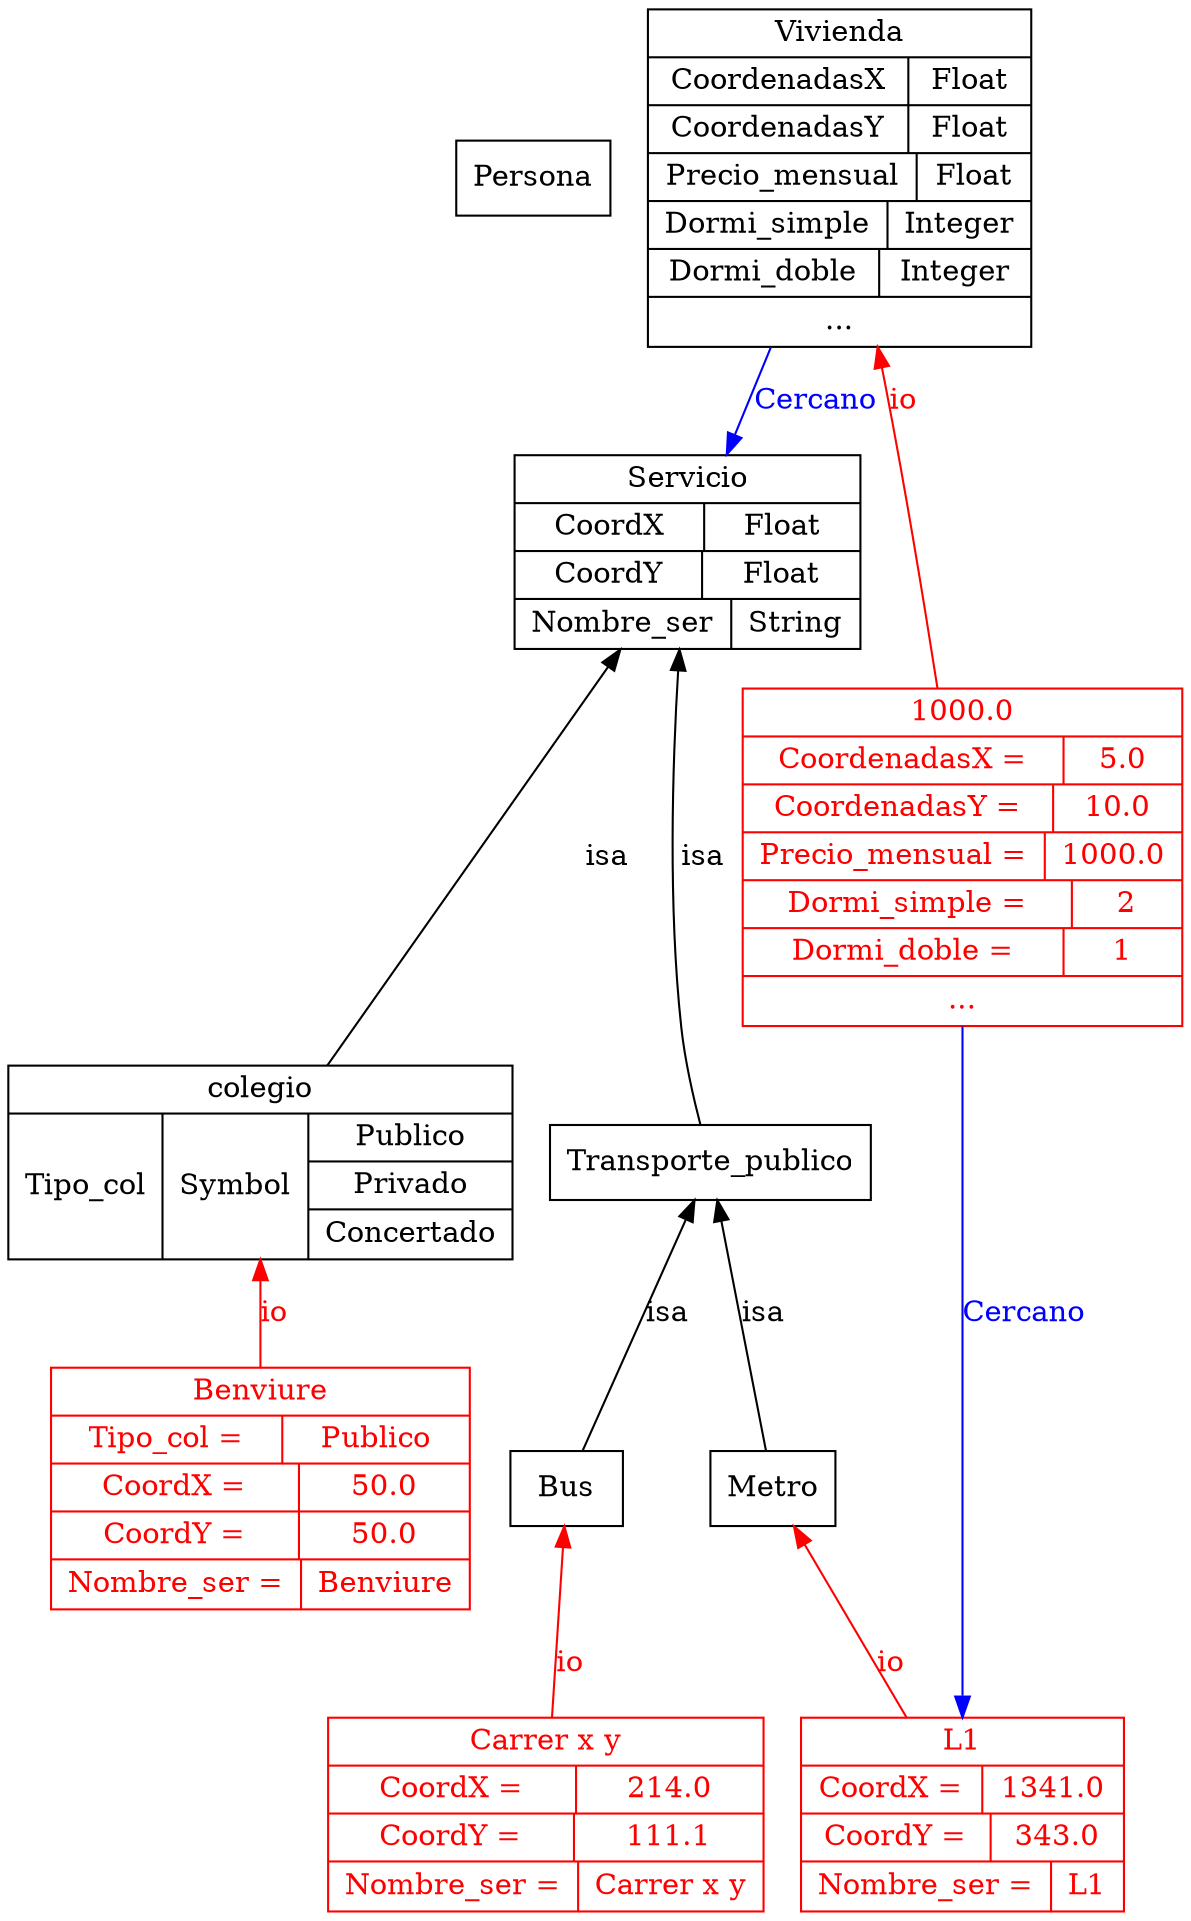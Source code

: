 digraph vivienda {
	graph [bb="0,0,479,908"];
	node [label="\N"];
	Persona	 [color="0.0,0.0,0.0",
		fontcolor="0.0,0.0,0.0",
		height=0.5,
		label=Persona,
		pos="220.5,827",
		shape=box,
		width=0.86111];
	vivienda_Class10028	 [color="0.0,1.0,1.0",
		fontcolor="0.0,1.0,1.0",
		height=1.2917,
		label="{Carrer x y|{CoordX =|{214.0}}|{CoordY =|{111.1}}|{Nombre_ser =|{Carrer x y}}}",
		pos="224.5,46.5",
		rects="139,69.5,310,92.5 139,46.5,238,69.5 238,46.5,310,69.5 139,23.5,238,46.5 238,23.5,310,46.5 139,0.5,237,23.5 237,0.5,310,23.5",
		shape=record,
		width=2.375];
	Bus	 [color="0.0,0.0,0.0",
		fontcolor="0.0,0.0,0.0",
		height=0.5,
		label=Bus,
		pos="243.5,202",
		shape=box,
		width=0.75];
	Bus -> vivienda_Class10028	 [color="0.0,1.0,1.0",
		dir=back,
		fontcolor="0.0,1.0,1.0",
		label=io,
		lp="239,118.5",
		pos="s,241.39,183.99 240.14,173.83 237.36,151.39 233.36,119.05 230.1,92.712"];
	Servicio	 [color="0.0,0.0,0.0",
		fontcolor="0.0,0.0,0.0",
		height=1.2917,
		label="{Servicio|{CoordX|Float}|{CoordY|Float}|{Nombre_ser|String}}",
		pos="286.5,648.5",
		rects="218.5,671.5,354.5,694.5 218.5,648.5,295.5,671.5 295.5,648.5,354.5,671.5 218.5,625.5,295.5,648.5 295.5,625.5,354.5,648.5 218.5,602.5,\
304.5,625.5 304.5,602.5,354.5,625.5",
		shape=record,
		width=1.8889];
	colegio	 [color="0.0,0.0,0.0",
		fontcolor="0.0,0.0,0.0",
		height=1.2917,
		label="{colegio|{Tipo_col|Symbol|{Publico|Privado|Concertado}}}",
		pos="105.5,357.5",
		rects="0,380.5,211,403.5 0,311.5,68,380.5 68,311.5,128,380.5 128,357.5,211,380.5 128,334.5,211,357.5 128,311.5,211,334.5",
		shape=record,
		width=2.9306];
	Servicio -> colegio	 [color="0.0,0.0,0.0",
		dir=back,
		fontcolor="0.0,0.0,0.0",
		label=isa,
		lp="250.5,503",
		pos="s,258.22,602.34 252.88,593.83 218.64,539.14 166.11,455.27 133.88,403.82"];
	Transporte_publico	 [color="0.0,0.0,0.0",
		fontcolor="0.0,0.0,0.0",
		height=0.5,
		label=Transporte_publico,
		pos="293.5,357.5",
		shape=box,
		width=1.7778];
	Servicio -> Transporte_publico	 [color="0.0,0.0,0.0",
		dir=back,
		fontcolor="0.0,0.0,0.0",
		label=isa,
		lp="291.5,503",
		pos="s,283.49,602.5 282.97,592.5 280.71,546.78 278.96,480.06 283.5,422 284.74,406.2 287.68,388.39 290.05,375.66"];
	vivienda_Class10030	 [color="0.0,1.0,1.0",
		fontcolor="0.0,1.0,1.0",
		height=1.6111,
		label="{Benviure|{Tipo_col =|{Publico}}|{CoordX =|{50.0}}|{CoordY =|{50.0}}|{Nombre_ser =|{Benviure}}}",
		pos="105.5,202",
		rects="24,236.5,187,259.5 24,213.5,116,236.5 116,213.5,187,236.5 24,190.5,122,213.5 122,190.5,187,213.5 24,167.5,122,190.5 122,167.5,187,\
190.5 24,144.5,122,167.5 122,144.5,187,167.5",
		shape=record,
		width=2.2639];
	colegio -> vivienda_Class10030	 [color="0.0,1.0,1.0",
		dir=back,
		fontcolor="0.0,1.0,1.0",
		label=io,
		lp="111,285.5",
		pos="s,105.5,311.28 105.5,301.16 105.5,287.66 105.5,273.19 105.5,259.62"];
	vivienda_Class10027	 [color="0.0,1.0,1.0",
		fontcolor="0.0,1.0,1.0",
		height=2.25,
		label="{1000.0|{CoordenadasX =|{5.0}}|{CoordenadasY =|{10.0}}|{Precio_mensual =|{1000.0}}|{Dormi_simple =|{2}}|{Dormi_doble =|{1}}|{...}}",
		pos="393.5,503",
		rects="308,560.5,479,583.5 308,537.5,433,560.5 433,537.5,479,560.5 308,514.5,429,537.5 429,514.5,479,537.5 308,491.5,425,514.5 425,491.5,\
479,514.5 308,468.5,435,491.5 435,468.5,479,491.5 308,445.5,433,468.5 433,445.5,479,468.5 308,422.5,479,445.5",
		shape=record,
		width=2.375];
	vivienda_Class10029	 [color="0.0,1.0,1.0",
		fontcolor="0.0,1.0,1.0",
		height=1.2917,
		label="{L1|{CoordX =|{1341.0}}|{CoordY =|{343.0}}|{Nombre_ser =|{L1}}}",
		pos="393.5,46.5",
		rects="328.5,69.5,458.5,92.5 328.5,46.5,403.5,69.5 403.5,46.5,458.5,69.5 328.5,23.5,407.5,46.5 407.5,23.5,458.5,46.5 328.5,0.5,426.5,23.5 \
426.5,0.5,458.5,23.5",
		shape=record,
		width=1.8056];
	vivienda_Class10027 -> vivienda_Class10029	 [color="0.6666667,1.0,1.0",
		fontcolor="0.6666667,1.0,1.0",
		label=Cercano,
		lp="417.5,285.5",
		pos="e,393.5,92.525 393.5,422.31 393.5,330.7 393.5,182.72 393.5,102.86",
		style=filled];
	Vivienda	 [color="0.0,0.0,0.0",
		fontcolor="0.0,0.0,0.0",
		height=2.25,
		label="{Vivienda|{CoordenadasX|Float}|{CoordenadasY|Float}|{Precio_mensual|Float}|{Dormi_simple|Integer}|{Dormi_doble|Integer}|{...}}",
		pos="344.5,827",
		rects="269.5,884.5,419.5,907.5 269.5,861.5,372.5,884.5 372.5,861.5,419.5,884.5 269.5,838.5,372.5,861.5 372.5,838.5,419.5,861.5 269.5,815.5,\
374.5,838.5 374.5,815.5,419.5,838.5 269.5,792.5,364.5,815.5 364.5,792.5,419.5,815.5 269.5,769.5,362.5,792.5 362.5,769.5,419.5,792.5 \
269.5,746.5,419.5,769.5",
		shape=record,
		width=2.0833];
	Vivienda -> Servicio	 [color="0.6666667,1.0,1.0",
		fontcolor="0.6666667,1.0,1.0",
		label=Cercano,
		lp="335.5,720.5",
		pos="e,301.32,694.61 318.3,746.27 313.66,732.15 308.92,717.73 304.57,704.48",
		style=filled];
	Vivienda -> vivienda_Class10027	 [color="0.0,1.0,1.0",
		dir=back,
		fontcolor="0.0,1.0,1.0",
		label=io,
		lp="371,720.5",
		pos="s,360.34,746.38 362.12,736.24 362.59,733.46 363.06,730.71 363.5,728 371.32,680.28 378.56,626.59 383.97,583.73"];
	Transporte_publico -> Bus	 [color="0.0,0.0,0.0",
		dir=back,
		fontcolor="0.0,0.0,0.0",
		label=isa,
		lp="278.5,285.5",
		pos="s,287.96,339.49 284.74,329.61 274.46,298.04 257.72,246.65 249.07,220.09"];
	Metro	 [color="0.0,0.0,0.0",
		fontcolor="0.0,0.0,0.0",
		height=0.5,
		label=Metro,
		pos="327.5,202",
		shape=box,
		width=0.75];
	Transporte_publico -> Metro	 [color="0.0,0.0,0.0",
		dir=back,
		fontcolor="0.0,0.0,0.0",
		label=isa,
		lp="318.5,285.5",
		pos="s,297.27,339.49 299.46,329.61 306.45,298.04 317.83,246.65 323.71,220.09"];
	Metro -> vivienda_Class10029	 [color="0.0,1.0,1.0",
		dir=back,
		fontcolor="0.0,1.0,1.0",
		label=io,
		lp="369,118.5",
		pos="s,334.82,183.99 338.79,174.74 348.45,152.27 362.58,119.41 374.06,92.712"];
}
